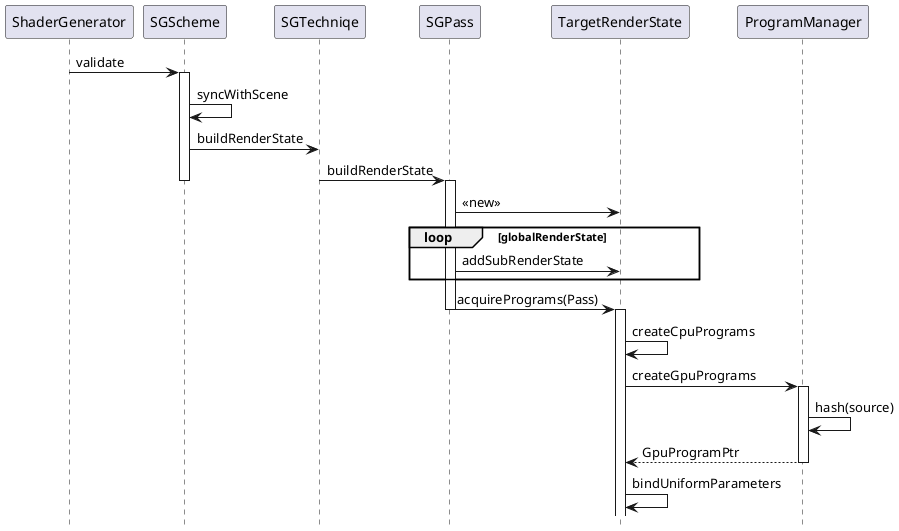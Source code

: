 @startuml
hide footbox

ShaderGenerator -> SGScheme: validate
activate SGScheme
SGScheme -> SGScheme: syncWithScene
SGScheme -> SGTechniqe: buildRenderState
SGTechniqe -> SGPass: buildRenderState
deactivate SGScheme
activate SGPass
SGPass -> TargetRenderState: << new >>
loop globalRenderState
SGPass -> TargetRenderState: addSubRenderState
end
SGPass -> TargetRenderState: acquirePrograms(Pass)
deactivate SGPass
activate TargetRenderState
TargetRenderState -> TargetRenderState: createCpuPrograms
TargetRenderState -> ProgramManager: createGpuPrograms
activate ProgramManager
ProgramManager -> ProgramManager: hash(source)
ProgramManager --> TargetRenderState: GpuProgramPtr
deactivate ProgramManager
TargetRenderState -> TargetRenderState : bindUniformParameters
@enduml
